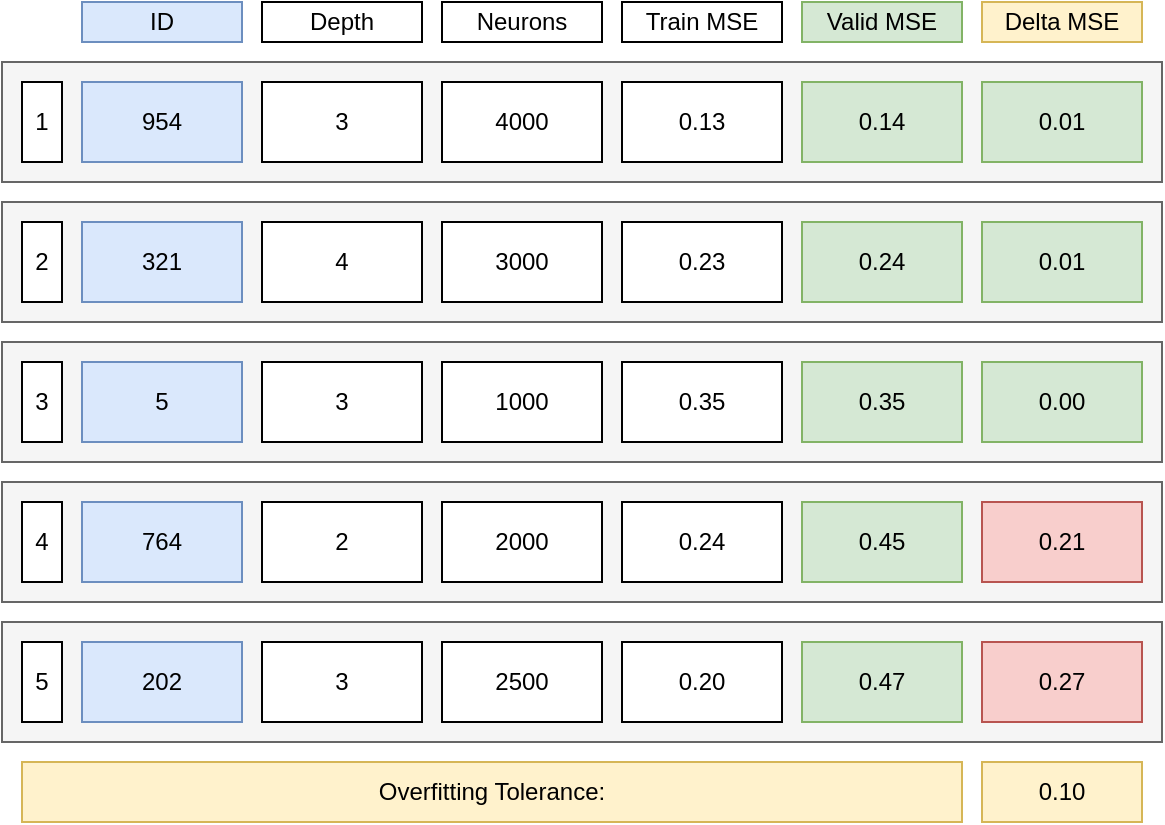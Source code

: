 <mxfile version="26.0.4">
  <diagram name="Page-1" id="hdjBkpMtSvexD-od7WtL">
    <mxGraphModel dx="1368" dy="838" grid="1" gridSize="10" guides="1" tooltips="1" connect="1" arrows="1" fold="1" page="1" pageScale="1" pageWidth="850" pageHeight="1100" math="0" shadow="0">
      <root>
        <mxCell id="0" />
        <mxCell id="1" parent="0" />
        <mxCell id="d9Y5tQL2Cy0w6WRod0SP-65" value="" style="rounded=0;whiteSpace=wrap;html=1;fillColor=#f5f5f5;fontColor=#333333;strokeColor=#666666;" parent="1" vertex="1">
          <mxGeometry x="80" y="360" width="580" height="60" as="geometry" />
        </mxCell>
        <mxCell id="d9Y5tQL2Cy0w6WRod0SP-64" value="" style="rounded=0;whiteSpace=wrap;html=1;fillColor=#f5f5f5;fontColor=#333333;strokeColor=#666666;" parent="1" vertex="1">
          <mxGeometry x="80" y="290" width="580" height="60" as="geometry" />
        </mxCell>
        <mxCell id="d9Y5tQL2Cy0w6WRod0SP-63" value="" style="rounded=0;whiteSpace=wrap;html=1;fillColor=#f5f5f5;fontColor=#333333;strokeColor=#666666;" parent="1" vertex="1">
          <mxGeometry x="80" y="220" width="580" height="60" as="geometry" />
        </mxCell>
        <mxCell id="d9Y5tQL2Cy0w6WRod0SP-62" value="" style="rounded=0;whiteSpace=wrap;html=1;fillColor=#f5f5f5;fontColor=#333333;strokeColor=#666666;" parent="1" vertex="1">
          <mxGeometry x="80" y="150" width="580" height="60" as="geometry" />
        </mxCell>
        <mxCell id="d9Y5tQL2Cy0w6WRod0SP-61" value="" style="rounded=0;whiteSpace=wrap;html=1;fillColor=#f5f5f5;strokeColor=#666666;fontColor=#333333;" parent="1" vertex="1">
          <mxGeometry x="80" y="80" width="580" height="60" as="geometry" />
        </mxCell>
        <mxCell id="d9Y5tQL2Cy0w6WRod0SP-2" value="954" style="rounded=0;whiteSpace=wrap;html=1;fillColor=#dae8fc;strokeColor=#6c8ebf;" parent="1" vertex="1">
          <mxGeometry x="120" y="90" width="80" height="40" as="geometry" />
        </mxCell>
        <mxCell id="d9Y5tQL2Cy0w6WRod0SP-7" value="ID" style="rounded=0;whiteSpace=wrap;html=1;fillColor=#dae8fc;strokeColor=#6c8ebf;" parent="1" vertex="1">
          <mxGeometry x="120" y="50" width="80" height="20" as="geometry" />
        </mxCell>
        <mxCell id="d9Y5tQL2Cy0w6WRod0SP-8" value="Train MSE" style="rounded=0;whiteSpace=wrap;html=1;" parent="1" vertex="1">
          <mxGeometry x="390" y="50" width="80" height="20" as="geometry" />
        </mxCell>
        <mxCell id="d9Y5tQL2Cy0w6WRod0SP-9" value="Valid MSE" style="rounded=0;whiteSpace=wrap;html=1;fillColor=#d5e8d4;strokeColor=#82b366;" parent="1" vertex="1">
          <mxGeometry x="480" y="50" width="80" height="20" as="geometry" />
        </mxCell>
        <mxCell id="d9Y5tQL2Cy0w6WRod0SP-10" value="Depth" style="rounded=0;whiteSpace=wrap;html=1;" parent="1" vertex="1">
          <mxGeometry x="210" y="50" width="80" height="20" as="geometry" />
        </mxCell>
        <mxCell id="d9Y5tQL2Cy0w6WRod0SP-11" value="Delta MSE" style="rounded=0;whiteSpace=wrap;html=1;fillColor=#fff2cc;strokeColor=#d6b656;" parent="1" vertex="1">
          <mxGeometry x="570" y="50" width="80" height="20" as="geometry" />
        </mxCell>
        <mxCell id="d9Y5tQL2Cy0w6WRod0SP-12" value="3" style="rounded=0;whiteSpace=wrap;html=1;" parent="1" vertex="1">
          <mxGeometry x="210" y="90" width="80" height="40" as="geometry" />
        </mxCell>
        <mxCell id="d9Y5tQL2Cy0w6WRod0SP-13" value="0.13" style="rounded=0;whiteSpace=wrap;html=1;" parent="1" vertex="1">
          <mxGeometry x="390" y="90" width="80" height="40" as="geometry" />
        </mxCell>
        <mxCell id="d9Y5tQL2Cy0w6WRod0SP-14" value="0.14" style="rounded=0;whiteSpace=wrap;html=1;fillColor=#d5e8d4;strokeColor=#82b366;" parent="1" vertex="1">
          <mxGeometry x="480" y="90" width="80" height="40" as="geometry" />
        </mxCell>
        <mxCell id="d9Y5tQL2Cy0w6WRod0SP-15" value="0.01" style="rounded=0;whiteSpace=wrap;html=1;fillColor=#d5e8d4;strokeColor=#82b366;" parent="1" vertex="1">
          <mxGeometry x="570" y="90" width="80" height="40" as="geometry" />
        </mxCell>
        <mxCell id="d9Y5tQL2Cy0w6WRod0SP-31" value="0.01" style="rounded=0;whiteSpace=wrap;html=1;fillColor=#d5e8d4;strokeColor=#82b366;" parent="1" vertex="1">
          <mxGeometry x="570" y="160" width="80" height="40" as="geometry" />
        </mxCell>
        <mxCell id="d9Y5tQL2Cy0w6WRod0SP-32" value="0.24" style="rounded=0;whiteSpace=wrap;html=1;fillColor=#d5e8d4;strokeColor=#82b366;" parent="1" vertex="1">
          <mxGeometry x="480" y="160" width="80" height="40" as="geometry" />
        </mxCell>
        <mxCell id="d9Y5tQL2Cy0w6WRod0SP-33" value="0.23" style="rounded=0;whiteSpace=wrap;html=1;" parent="1" vertex="1">
          <mxGeometry x="390" y="160" width="80" height="40" as="geometry" />
        </mxCell>
        <mxCell id="d9Y5tQL2Cy0w6WRod0SP-34" value="4" style="rounded=0;whiteSpace=wrap;html=1;" parent="1" vertex="1">
          <mxGeometry x="210" y="160" width="80" height="40" as="geometry" />
        </mxCell>
        <mxCell id="d9Y5tQL2Cy0w6WRod0SP-35" value="321" style="rounded=0;whiteSpace=wrap;html=1;fillColor=#dae8fc;strokeColor=#6c8ebf;" parent="1" vertex="1">
          <mxGeometry x="120" y="160" width="80" height="40" as="geometry" />
        </mxCell>
        <mxCell id="d9Y5tQL2Cy0w6WRod0SP-36" value="0.00" style="rounded=0;whiteSpace=wrap;html=1;fillColor=#d5e8d4;strokeColor=#82b366;" parent="1" vertex="1">
          <mxGeometry x="570" y="230" width="80" height="40" as="geometry" />
        </mxCell>
        <mxCell id="d9Y5tQL2Cy0w6WRod0SP-37" value="0.35" style="rounded=0;whiteSpace=wrap;html=1;fillColor=#d5e8d4;strokeColor=#82b366;" parent="1" vertex="1">
          <mxGeometry x="480" y="230" width="80" height="40" as="geometry" />
        </mxCell>
        <mxCell id="d9Y5tQL2Cy0w6WRod0SP-38" value="0.35" style="rounded=0;whiteSpace=wrap;html=1;" parent="1" vertex="1">
          <mxGeometry x="390" y="230" width="80" height="40" as="geometry" />
        </mxCell>
        <mxCell id="d9Y5tQL2Cy0w6WRod0SP-39" value="3" style="rounded=0;whiteSpace=wrap;html=1;" parent="1" vertex="1">
          <mxGeometry x="210" y="230" width="80" height="40" as="geometry" />
        </mxCell>
        <mxCell id="d9Y5tQL2Cy0w6WRod0SP-40" value="5" style="rounded=0;whiteSpace=wrap;html=1;fillColor=#dae8fc;strokeColor=#6c8ebf;" parent="1" vertex="1">
          <mxGeometry x="120" y="230" width="80" height="40" as="geometry" />
        </mxCell>
        <mxCell id="d9Y5tQL2Cy0w6WRod0SP-41" value="0.21" style="rounded=0;whiteSpace=wrap;html=1;fillColor=#f8cecc;strokeColor=#b85450;" parent="1" vertex="1">
          <mxGeometry x="570" y="300" width="80" height="40" as="geometry" />
        </mxCell>
        <mxCell id="d9Y5tQL2Cy0w6WRod0SP-42" value="0.45" style="rounded=0;whiteSpace=wrap;html=1;fillColor=#d5e8d4;strokeColor=#82b366;" parent="1" vertex="1">
          <mxGeometry x="480" y="300" width="80" height="40" as="geometry" />
        </mxCell>
        <mxCell id="d9Y5tQL2Cy0w6WRod0SP-43" value="0.24" style="rounded=0;whiteSpace=wrap;html=1;" parent="1" vertex="1">
          <mxGeometry x="390" y="300" width="80" height="40" as="geometry" />
        </mxCell>
        <mxCell id="d9Y5tQL2Cy0w6WRod0SP-44" value="2" style="rounded=0;whiteSpace=wrap;html=1;" parent="1" vertex="1">
          <mxGeometry x="210" y="300" width="80" height="40" as="geometry" />
        </mxCell>
        <mxCell id="d9Y5tQL2Cy0w6WRod0SP-45" value="764" style="rounded=0;whiteSpace=wrap;html=1;fillColor=#dae8fc;strokeColor=#6c8ebf;" parent="1" vertex="1">
          <mxGeometry x="120" y="300" width="80" height="40" as="geometry" />
        </mxCell>
        <mxCell id="d9Y5tQL2Cy0w6WRod0SP-46" value="0.27" style="rounded=0;whiteSpace=wrap;html=1;fillColor=#f8cecc;strokeColor=#b85450;" parent="1" vertex="1">
          <mxGeometry x="570" y="370" width="80" height="40" as="geometry" />
        </mxCell>
        <mxCell id="d9Y5tQL2Cy0w6WRod0SP-47" value="0.47" style="rounded=0;whiteSpace=wrap;html=1;fillColor=#d5e8d4;strokeColor=#82b366;" parent="1" vertex="1">
          <mxGeometry x="480" y="370" width="80" height="40" as="geometry" />
        </mxCell>
        <mxCell id="d9Y5tQL2Cy0w6WRod0SP-48" value="0.20" style="rounded=0;whiteSpace=wrap;html=1;" parent="1" vertex="1">
          <mxGeometry x="390" y="370" width="80" height="40" as="geometry" />
        </mxCell>
        <mxCell id="d9Y5tQL2Cy0w6WRod0SP-49" value="3" style="rounded=0;whiteSpace=wrap;html=1;" parent="1" vertex="1">
          <mxGeometry x="210" y="370" width="80" height="40" as="geometry" />
        </mxCell>
        <mxCell id="d9Y5tQL2Cy0w6WRod0SP-50" value="202" style="rounded=0;whiteSpace=wrap;html=1;fillColor=#dae8fc;strokeColor=#6c8ebf;" parent="1" vertex="1">
          <mxGeometry x="120" y="370" width="80" height="40" as="geometry" />
        </mxCell>
        <mxCell id="d9Y5tQL2Cy0w6WRod0SP-56" value="1" style="rounded=0;whiteSpace=wrap;html=1;" parent="1" vertex="1">
          <mxGeometry x="90" y="90" width="20" height="40" as="geometry" />
        </mxCell>
        <mxCell id="d9Y5tQL2Cy0w6WRod0SP-57" value="2" style="rounded=0;whiteSpace=wrap;html=1;" parent="1" vertex="1">
          <mxGeometry x="90" y="160" width="20" height="40" as="geometry" />
        </mxCell>
        <mxCell id="d9Y5tQL2Cy0w6WRod0SP-58" value="3" style="rounded=0;whiteSpace=wrap;html=1;" parent="1" vertex="1">
          <mxGeometry x="90" y="230" width="20" height="40" as="geometry" />
        </mxCell>
        <mxCell id="d9Y5tQL2Cy0w6WRod0SP-59" value="4" style="rounded=0;whiteSpace=wrap;html=1;" parent="1" vertex="1">
          <mxGeometry x="90" y="300" width="20" height="40" as="geometry" />
        </mxCell>
        <mxCell id="d9Y5tQL2Cy0w6WRod0SP-60" value="5" style="rounded=0;whiteSpace=wrap;html=1;" parent="1" vertex="1">
          <mxGeometry x="90" y="370" width="20" height="40" as="geometry" />
        </mxCell>
        <mxCell id="d9Y5tQL2Cy0w6WRod0SP-66" value="Overfitting Tolerance:" style="rounded=0;whiteSpace=wrap;html=1;fillColor=#fff2cc;strokeColor=#d6b656;" parent="1" vertex="1">
          <mxGeometry x="90" y="430" width="470" height="30" as="geometry" />
        </mxCell>
        <mxCell id="d9Y5tQL2Cy0w6WRod0SP-67" value="0.10" style="rounded=0;whiteSpace=wrap;html=1;fillColor=#fff2cc;strokeColor=#d6b656;" parent="1" vertex="1">
          <mxGeometry x="570" y="430" width="80" height="30" as="geometry" />
        </mxCell>
        <mxCell id="mwxT8ZOUM0x_PuBbcxMa-1" value="Neurons" style="rounded=0;whiteSpace=wrap;html=1;" vertex="1" parent="1">
          <mxGeometry x="300" y="50" width="80" height="20" as="geometry" />
        </mxCell>
        <mxCell id="mwxT8ZOUM0x_PuBbcxMa-2" value="4000" style="rounded=0;whiteSpace=wrap;html=1;" vertex="1" parent="1">
          <mxGeometry x="300" y="90" width="80" height="40" as="geometry" />
        </mxCell>
        <mxCell id="mwxT8ZOUM0x_PuBbcxMa-3" value="3000" style="rounded=0;whiteSpace=wrap;html=1;" vertex="1" parent="1">
          <mxGeometry x="300" y="160" width="80" height="40" as="geometry" />
        </mxCell>
        <mxCell id="mwxT8ZOUM0x_PuBbcxMa-4" value="1000" style="rounded=0;whiteSpace=wrap;html=1;" vertex="1" parent="1">
          <mxGeometry x="300" y="230" width="80" height="40" as="geometry" />
        </mxCell>
        <mxCell id="mwxT8ZOUM0x_PuBbcxMa-5" value="2000" style="rounded=0;whiteSpace=wrap;html=1;" vertex="1" parent="1">
          <mxGeometry x="300" y="300" width="80" height="40" as="geometry" />
        </mxCell>
        <mxCell id="mwxT8ZOUM0x_PuBbcxMa-6" value="2500" style="rounded=0;whiteSpace=wrap;html=1;" vertex="1" parent="1">
          <mxGeometry x="300" y="370" width="80" height="40" as="geometry" />
        </mxCell>
      </root>
    </mxGraphModel>
  </diagram>
</mxfile>

